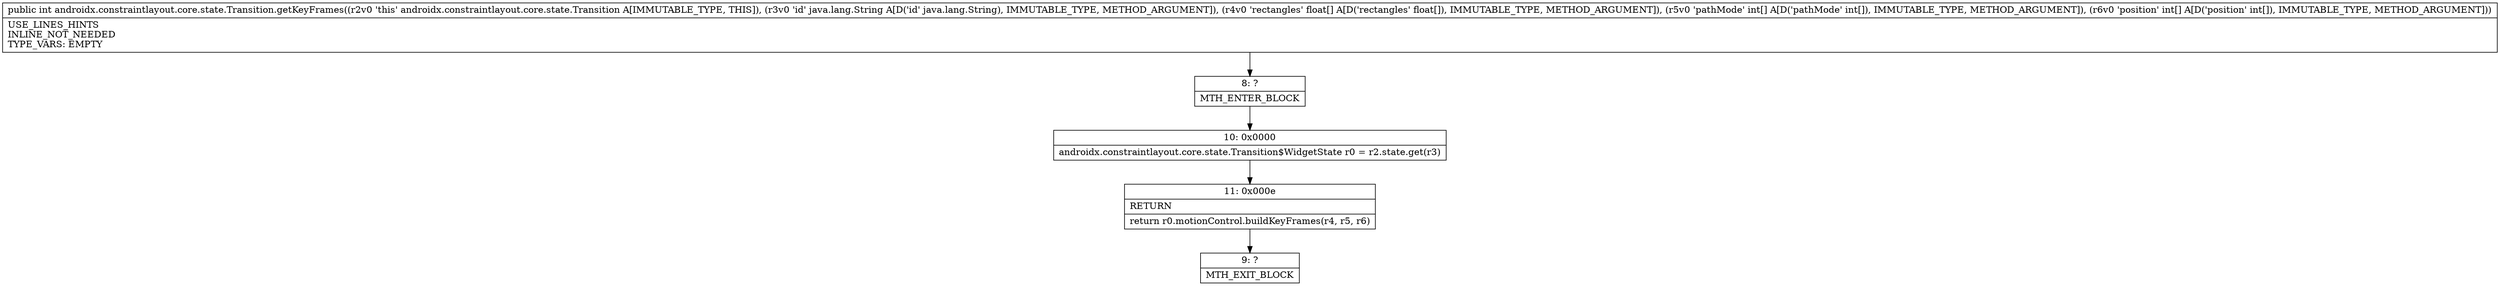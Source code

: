 digraph "CFG forandroidx.constraintlayout.core.state.Transition.getKeyFrames(Ljava\/lang\/String;[F[I[I)I" {
Node_8 [shape=record,label="{8\:\ ?|MTH_ENTER_BLOCK\l}"];
Node_10 [shape=record,label="{10\:\ 0x0000|androidx.constraintlayout.core.state.Transition$WidgetState r0 = r2.state.get(r3)\l}"];
Node_11 [shape=record,label="{11\:\ 0x000e|RETURN\l|return r0.motionControl.buildKeyFrames(r4, r5, r6)\l}"];
Node_9 [shape=record,label="{9\:\ ?|MTH_EXIT_BLOCK\l}"];
MethodNode[shape=record,label="{public int androidx.constraintlayout.core.state.Transition.getKeyFrames((r2v0 'this' androidx.constraintlayout.core.state.Transition A[IMMUTABLE_TYPE, THIS]), (r3v0 'id' java.lang.String A[D('id' java.lang.String), IMMUTABLE_TYPE, METHOD_ARGUMENT]), (r4v0 'rectangles' float[] A[D('rectangles' float[]), IMMUTABLE_TYPE, METHOD_ARGUMENT]), (r5v0 'pathMode' int[] A[D('pathMode' int[]), IMMUTABLE_TYPE, METHOD_ARGUMENT]), (r6v0 'position' int[] A[D('position' int[]), IMMUTABLE_TYPE, METHOD_ARGUMENT]))  | USE_LINES_HINTS\lINLINE_NOT_NEEDED\lTYPE_VARS: EMPTY\l}"];
MethodNode -> Node_8;Node_8 -> Node_10;
Node_10 -> Node_11;
Node_11 -> Node_9;
}

